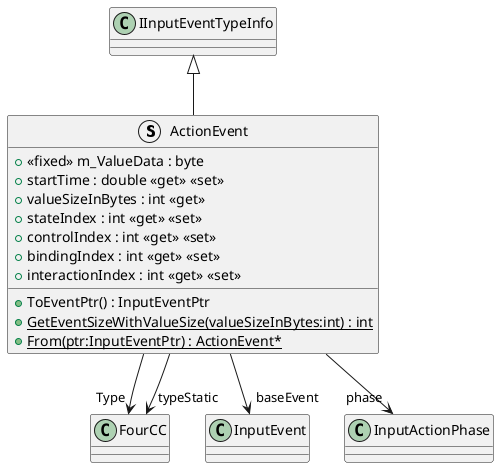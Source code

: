 @startuml
struct ActionEvent {
    + <<fixed>> m_ValueData : byte
    + startTime : double <<get>> <<set>>
    + valueSizeInBytes : int <<get>>
    + stateIndex : int <<get>> <<set>>
    + controlIndex : int <<get>> <<set>>
    + bindingIndex : int <<get>> <<set>>
    + interactionIndex : int <<get>> <<set>>
    + ToEventPtr() : InputEventPtr
    + {static} GetEventSizeWithValueSize(valueSizeInBytes:int) : int
    + {static} From(ptr:InputEventPtr) : ActionEvent*
}
IInputEventTypeInfo <|-- ActionEvent
ActionEvent --> "Type" FourCC
ActionEvent --> "baseEvent" InputEvent
ActionEvent --> "phase" InputActionPhase
ActionEvent --> "typeStatic" FourCC
@enduml

